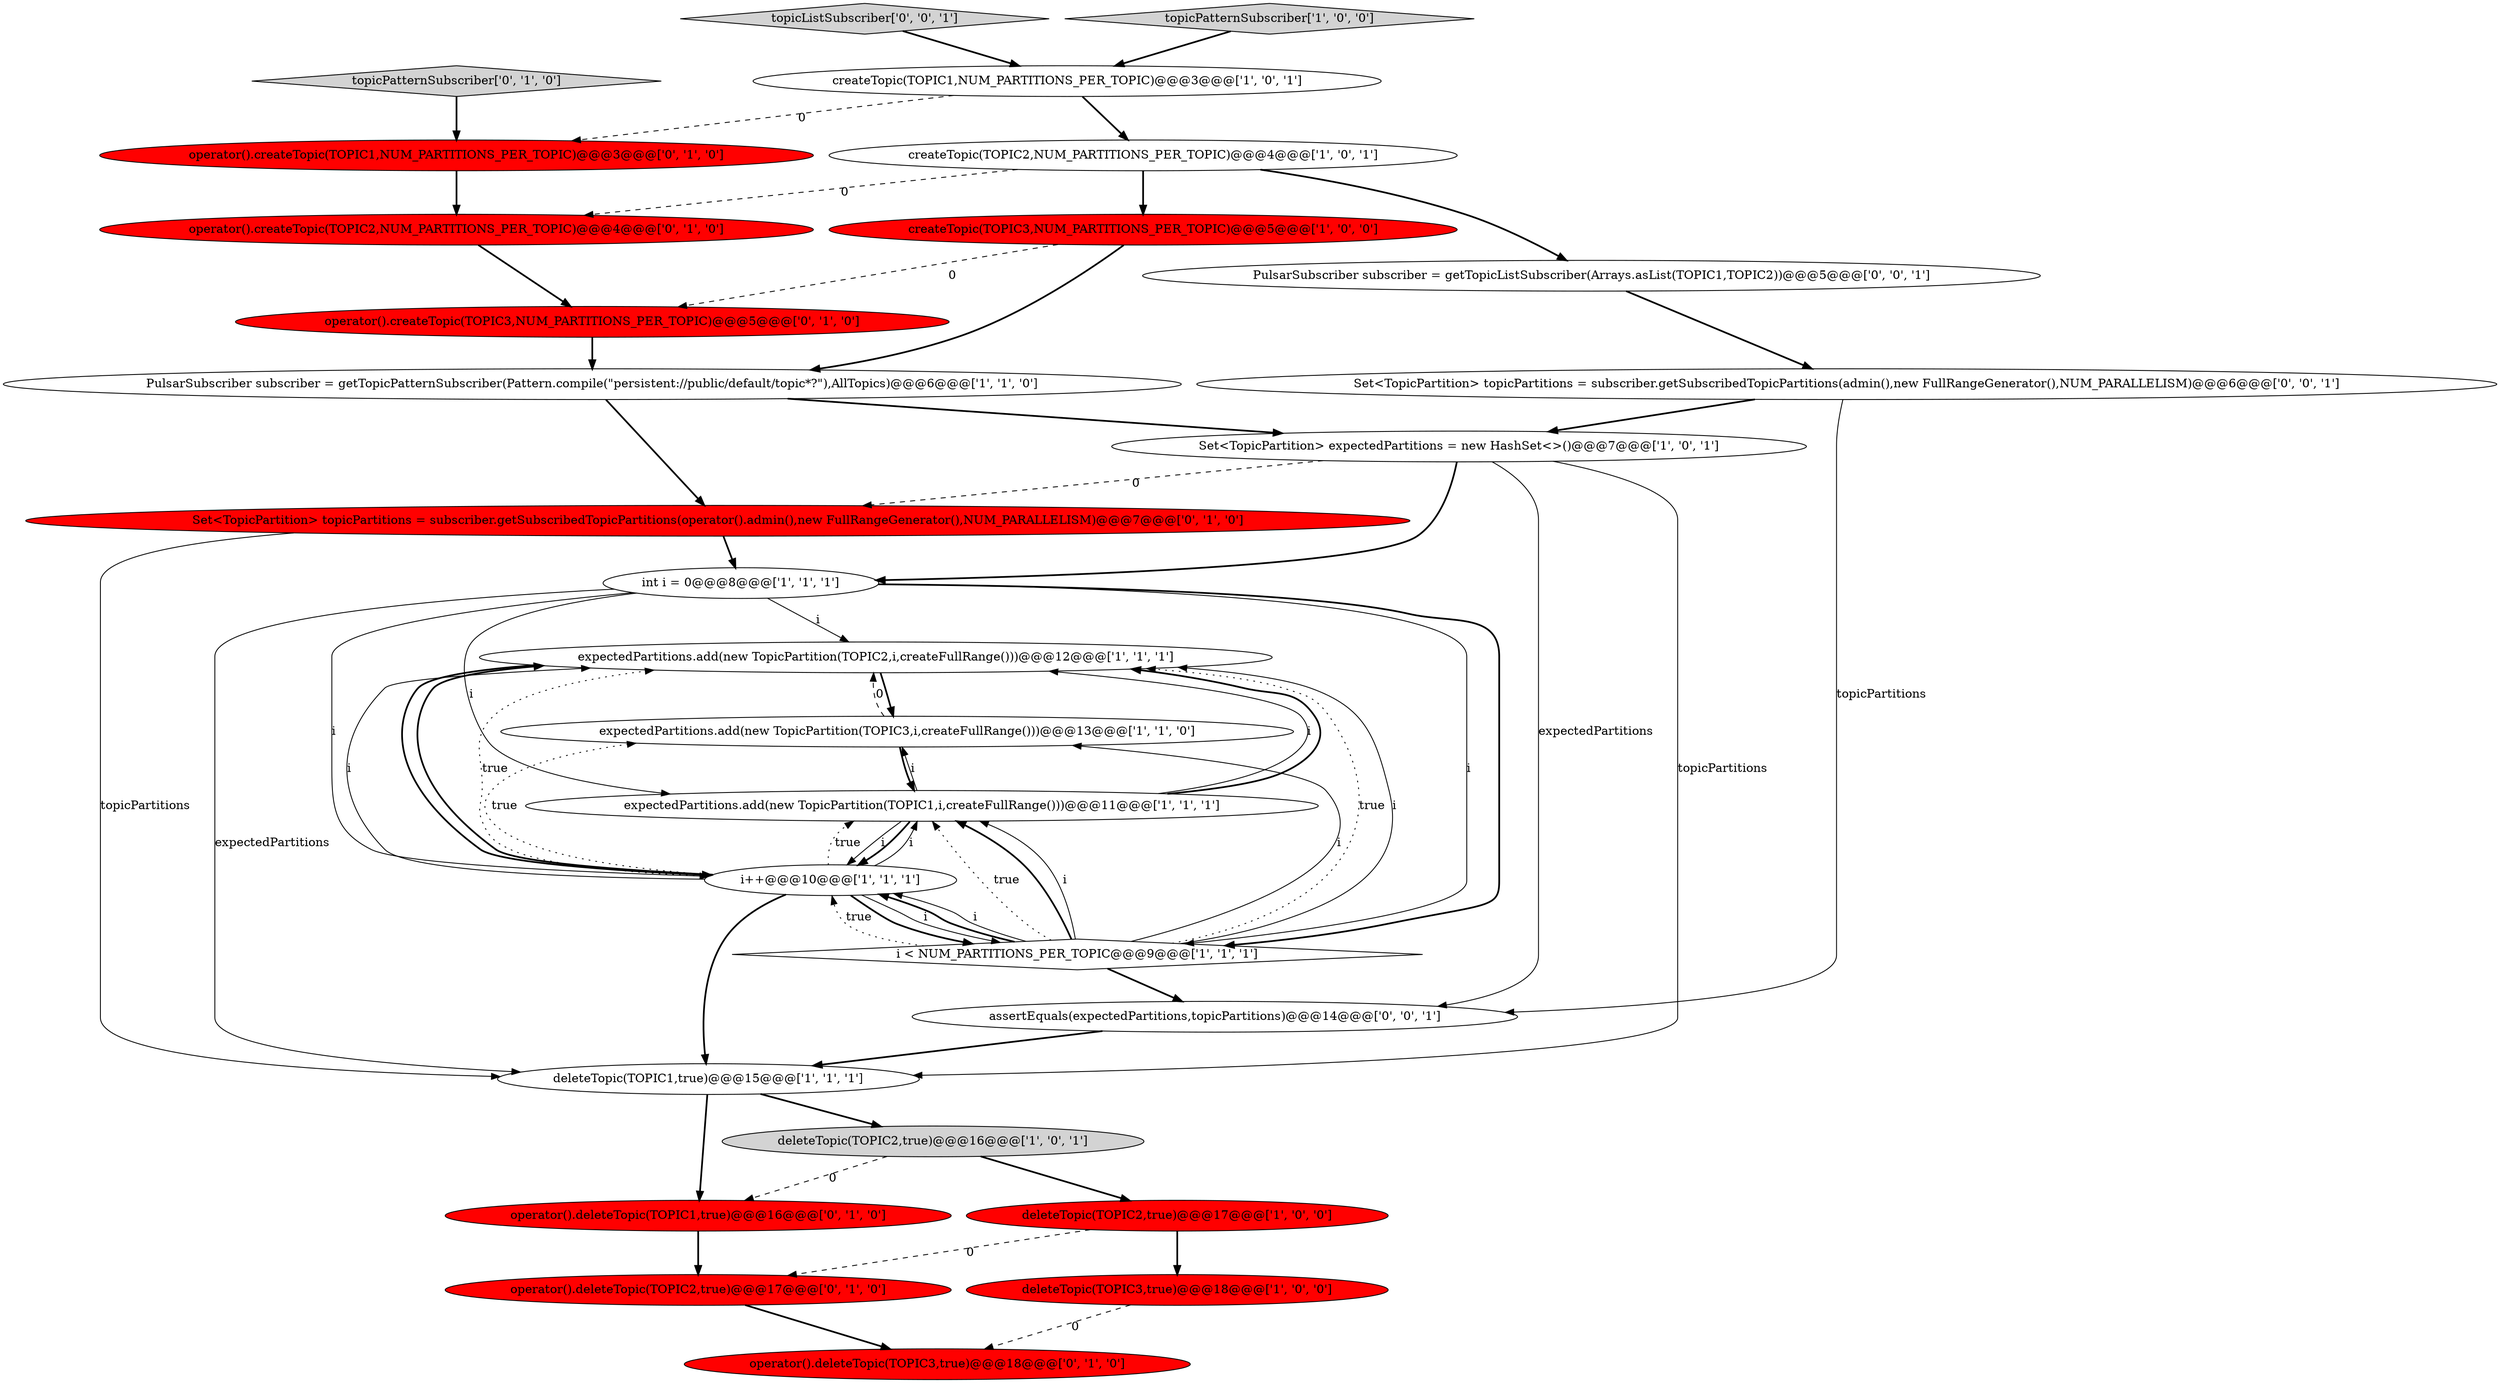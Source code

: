 digraph {
21 [style = filled, label = "operator().createTopic(TOPIC1,NUM_PARTITIONS_PER_TOPIC)@@@3@@@['0', '1', '0']", fillcolor = red, shape = ellipse image = "AAA1AAABBB2BBB"];
25 [style = filled, label = "topicListSubscriber['0', '0', '1']", fillcolor = lightgray, shape = diamond image = "AAA0AAABBB3BBB"];
22 [style = filled, label = "operator().deleteTopic(TOPIC1,true)@@@16@@@['0', '1', '0']", fillcolor = red, shape = ellipse image = "AAA1AAABBB2BBB"];
2 [style = filled, label = "int i = 0@@@8@@@['1', '1', '1']", fillcolor = white, shape = ellipse image = "AAA0AAABBB1BBB"];
11 [style = filled, label = "expectedPartitions.add(new TopicPartition(TOPIC3,i,createFullRange()))@@@13@@@['1', '1', '0']", fillcolor = white, shape = ellipse image = "AAA0AAABBB1BBB"];
0 [style = filled, label = "deleteTopic(TOPIC2,true)@@@17@@@['1', '0', '0']", fillcolor = red, shape = ellipse image = "AAA1AAABBB1BBB"];
7 [style = filled, label = "createTopic(TOPIC1,NUM_PARTITIONS_PER_TOPIC)@@@3@@@['1', '0', '1']", fillcolor = white, shape = ellipse image = "AAA0AAABBB1BBB"];
12 [style = filled, label = "expectedPartitions.add(new TopicPartition(TOPIC2,i,createFullRange()))@@@12@@@['1', '1', '1']", fillcolor = white, shape = ellipse image = "AAA0AAABBB1BBB"];
8 [style = filled, label = "i < NUM_PARTITIONS_PER_TOPIC@@@9@@@['1', '1', '1']", fillcolor = white, shape = diamond image = "AAA0AAABBB1BBB"];
20 [style = filled, label = "Set<TopicPartition> topicPartitions = subscriber.getSubscribedTopicPartitions(operator().admin(),new FullRangeGenerator(),NUM_PARALLELISM)@@@7@@@['0', '1', '0']", fillcolor = red, shape = ellipse image = "AAA1AAABBB2BBB"];
26 [style = filled, label = "PulsarSubscriber subscriber = getTopicListSubscriber(Arrays.asList(TOPIC1,TOPIC2))@@@5@@@['0', '0', '1']", fillcolor = white, shape = ellipse image = "AAA0AAABBB3BBB"];
9 [style = filled, label = "createTopic(TOPIC3,NUM_PARTITIONS_PER_TOPIC)@@@5@@@['1', '0', '0']", fillcolor = red, shape = ellipse image = "AAA1AAABBB1BBB"];
1 [style = filled, label = "createTopic(TOPIC2,NUM_PARTITIONS_PER_TOPIC)@@@4@@@['1', '0', '1']", fillcolor = white, shape = ellipse image = "AAA0AAABBB1BBB"];
24 [style = filled, label = "assertEquals(expectedPartitions,topicPartitions)@@@14@@@['0', '0', '1']", fillcolor = white, shape = ellipse image = "AAA0AAABBB3BBB"];
23 [style = filled, label = "topicPatternSubscriber['0', '1', '0']", fillcolor = lightgray, shape = diamond image = "AAA0AAABBB2BBB"];
13 [style = filled, label = "topicPatternSubscriber['1', '0', '0']", fillcolor = lightgray, shape = diamond image = "AAA0AAABBB1BBB"];
16 [style = filled, label = "operator().createTopic(TOPIC3,NUM_PARTITIONS_PER_TOPIC)@@@5@@@['0', '1', '0']", fillcolor = red, shape = ellipse image = "AAA1AAABBB2BBB"];
14 [style = filled, label = "i++@@@10@@@['1', '1', '1']", fillcolor = white, shape = ellipse image = "AAA0AAABBB1BBB"];
5 [style = filled, label = "deleteTopic(TOPIC2,true)@@@16@@@['1', '0', '1']", fillcolor = lightgray, shape = ellipse image = "AAA0AAABBB1BBB"];
17 [style = filled, label = "operator().deleteTopic(TOPIC3,true)@@@18@@@['0', '1', '0']", fillcolor = red, shape = ellipse image = "AAA1AAABBB2BBB"];
10 [style = filled, label = "Set<TopicPartition> expectedPartitions = new HashSet<>()@@@7@@@['1', '0', '1']", fillcolor = white, shape = ellipse image = "AAA0AAABBB1BBB"];
18 [style = filled, label = "operator().deleteTopic(TOPIC2,true)@@@17@@@['0', '1', '0']", fillcolor = red, shape = ellipse image = "AAA1AAABBB2BBB"];
6 [style = filled, label = "deleteTopic(TOPIC3,true)@@@18@@@['1', '0', '0']", fillcolor = red, shape = ellipse image = "AAA1AAABBB1BBB"];
4 [style = filled, label = "expectedPartitions.add(new TopicPartition(TOPIC1,i,createFullRange()))@@@11@@@['1', '1', '1']", fillcolor = white, shape = ellipse image = "AAA0AAABBB1BBB"];
19 [style = filled, label = "operator().createTopic(TOPIC2,NUM_PARTITIONS_PER_TOPIC)@@@4@@@['0', '1', '0']", fillcolor = red, shape = ellipse image = "AAA1AAABBB2BBB"];
27 [style = filled, label = "Set<TopicPartition> topicPartitions = subscriber.getSubscribedTopicPartitions(admin(),new FullRangeGenerator(),NUM_PARALLELISM)@@@6@@@['0', '0', '1']", fillcolor = white, shape = ellipse image = "AAA0AAABBB3BBB"];
15 [style = filled, label = "PulsarSubscriber subscriber = getTopicPatternSubscriber(Pattern.compile(\"persistent://public/default/topic*?\"),AllTopics)@@@6@@@['1', '1', '0']", fillcolor = white, shape = ellipse image = "AAA0AAABBB1BBB"];
3 [style = filled, label = "deleteTopic(TOPIC1,true)@@@15@@@['1', '1', '1']", fillcolor = white, shape = ellipse image = "AAA0AAABBB1BBB"];
14->3 [style = bold, label=""];
16->15 [style = bold, label=""];
8->11 [style = solid, label="i"];
2->3 [style = solid, label="expectedPartitions"];
4->12 [style = solid, label="i"];
15->10 [style = bold, label=""];
4->14 [style = bold, label=""];
4->11 [style = solid, label="i"];
7->1 [style = bold, label=""];
7->21 [style = dashed, label="0"];
27->24 [style = solid, label="topicPartitions"];
9->16 [style = dashed, label="0"];
14->12 [style = dotted, label="true"];
21->19 [style = bold, label=""];
0->6 [style = bold, label=""];
4->14 [style = solid, label="i"];
11->4 [style = bold, label=""];
1->19 [style = dashed, label="0"];
12->11 [style = bold, label=""];
18->17 [style = bold, label=""];
8->14 [style = bold, label=""];
6->17 [style = dashed, label="0"];
14->12 [style = solid, label="i"];
11->12 [style = dashed, label="0"];
1->26 [style = bold, label=""];
3->22 [style = bold, label=""];
25->7 [style = bold, label=""];
10->24 [style = solid, label="expectedPartitions"];
14->8 [style = solid, label="i"];
8->4 [style = dotted, label="true"];
1->9 [style = bold, label=""];
2->8 [style = solid, label="i"];
19->16 [style = bold, label=""];
20->2 [style = bold, label=""];
26->27 [style = bold, label=""];
3->5 [style = bold, label=""];
22->18 [style = bold, label=""];
8->12 [style = dotted, label="true"];
5->0 [style = bold, label=""];
23->21 [style = bold, label=""];
8->14 [style = solid, label="i"];
9->15 [style = bold, label=""];
13->7 [style = bold, label=""];
15->20 [style = bold, label=""];
14->12 [style = bold, label=""];
27->10 [style = bold, label=""];
2->14 [style = solid, label="i"];
2->4 [style = solid, label="i"];
12->14 [style = bold, label=""];
2->12 [style = solid, label="i"];
8->14 [style = dotted, label="true"];
4->12 [style = bold, label=""];
0->18 [style = dashed, label="0"];
14->11 [style = dotted, label="true"];
10->20 [style = dashed, label="0"];
10->2 [style = bold, label=""];
14->8 [style = bold, label=""];
5->22 [style = dashed, label="0"];
20->3 [style = solid, label="topicPartitions"];
8->4 [style = bold, label=""];
14->4 [style = solid, label="i"];
14->4 [style = dotted, label="true"];
8->12 [style = solid, label="i"];
24->3 [style = bold, label=""];
8->4 [style = solid, label="i"];
2->8 [style = bold, label=""];
10->3 [style = solid, label="topicPartitions"];
8->24 [style = bold, label=""];
}
